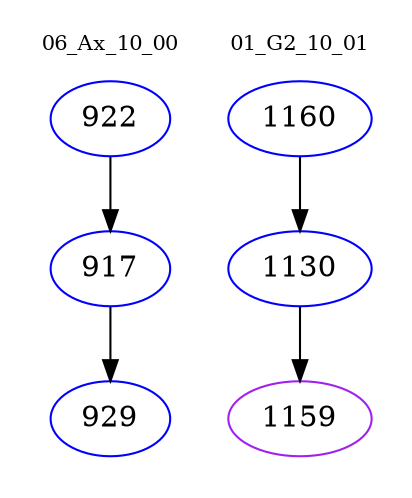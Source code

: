 digraph{
subgraph cluster_0 {
color = white
label = "06_Ax_10_00";
fontsize=10;
T0_922 [label="922", color="blue"]
T0_922 -> T0_917 [color="black"]
T0_917 [label="917", color="blue"]
T0_917 -> T0_929 [color="black"]
T0_929 [label="929", color="blue"]
}
subgraph cluster_1 {
color = white
label = "01_G2_10_01";
fontsize=10;
T1_1160 [label="1160", color="blue"]
T1_1160 -> T1_1130 [color="black"]
T1_1130 [label="1130", color="blue"]
T1_1130 -> T1_1159 [color="black"]
T1_1159 [label="1159", color="purple"]
}
}
